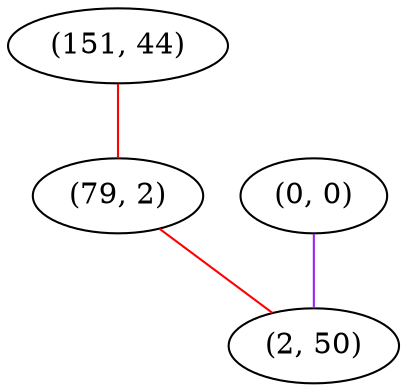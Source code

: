 graph "" {
"(151, 44)";
"(0, 0)";
"(79, 2)";
"(2, 50)";
"(151, 44)" -- "(79, 2)"  [color=red, key=0, weight=1];
"(0, 0)" -- "(2, 50)"  [color=purple, key=0, weight=4];
"(79, 2)" -- "(2, 50)"  [color=red, key=0, weight=1];
}
